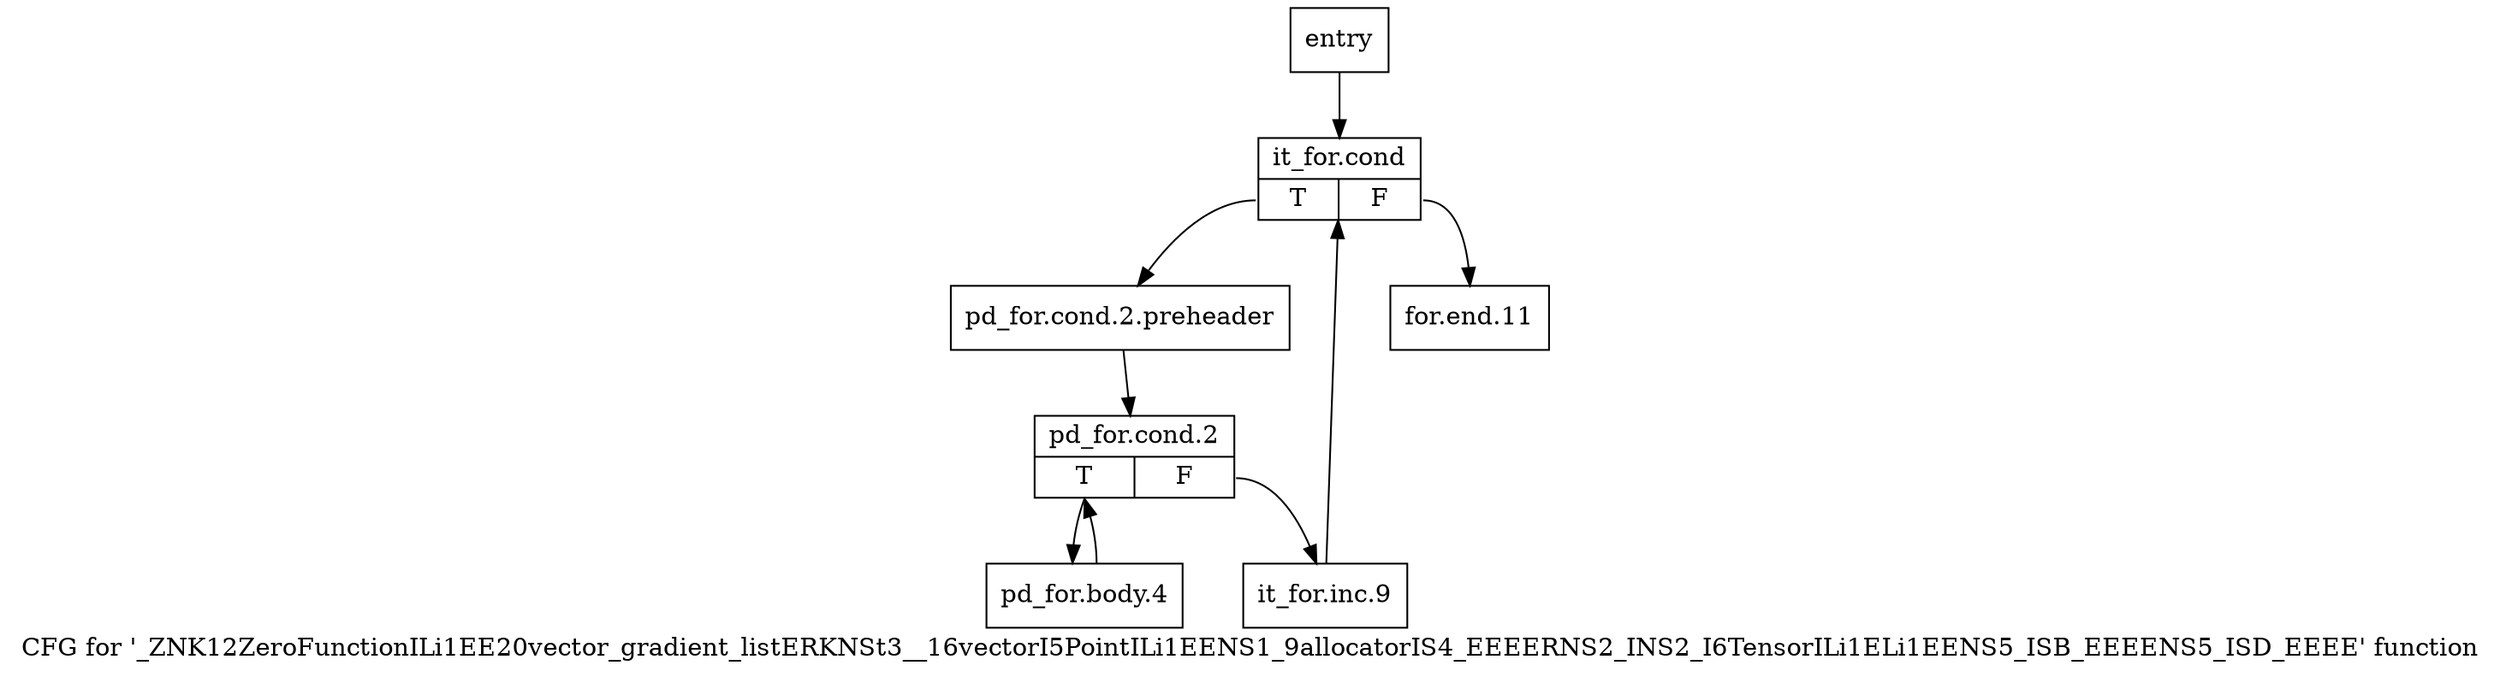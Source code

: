 digraph "CFG for '_ZNK12ZeroFunctionILi1EE20vector_gradient_listERKNSt3__16vectorI5PointILi1EENS1_9allocatorIS4_EEEERNS2_INS2_I6TensorILi1ELi1EENS5_ISB_EEEENS5_ISD_EEEE' function" {
	label="CFG for '_ZNK12ZeroFunctionILi1EE20vector_gradient_listERKNSt3__16vectorI5PointILi1EENS1_9allocatorIS4_EEEERNS2_INS2_I6TensorILi1ELi1EENS5_ISB_EEEENS5_ISD_EEEE' function";

	Node0x57c23d0 [shape=record,label="{entry}"];
	Node0x57c23d0 -> Node0x57c2420;
	Node0x57c2420 [shape=record,label="{it_for.cond|{<s0>T|<s1>F}}"];
	Node0x57c2420:s0 -> Node0x57c2470;
	Node0x57c2420:s1 -> Node0x57c25b0;
	Node0x57c2470 [shape=record,label="{pd_for.cond.2.preheader}"];
	Node0x57c2470 -> Node0x57c24c0;
	Node0x57c24c0 [shape=record,label="{pd_for.cond.2|{<s0>T|<s1>F}}"];
	Node0x57c24c0:s0 -> Node0x57c2510;
	Node0x57c24c0:s1 -> Node0x57c2560;
	Node0x57c2510 [shape=record,label="{pd_for.body.4}"];
	Node0x57c2510 -> Node0x57c24c0;
	Node0x57c2560 [shape=record,label="{it_for.inc.9}"];
	Node0x57c2560 -> Node0x57c2420;
	Node0x57c25b0 [shape=record,label="{for.end.11}"];
}
